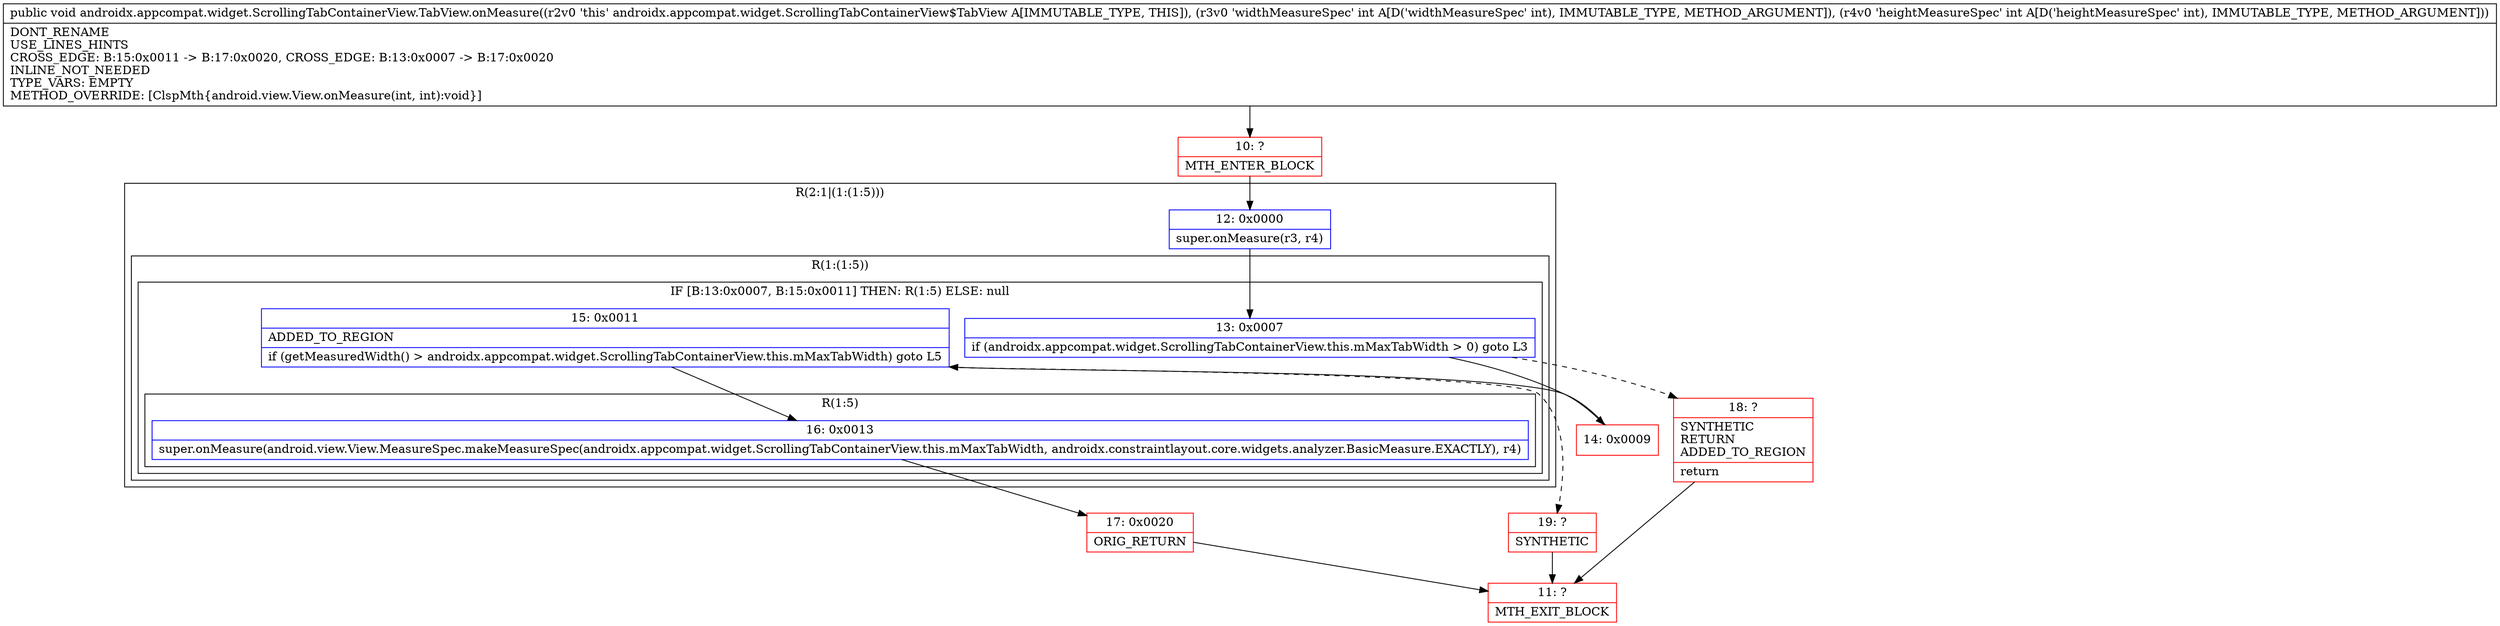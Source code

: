 digraph "CFG forandroidx.appcompat.widget.ScrollingTabContainerView.TabView.onMeasure(II)V" {
subgraph cluster_Region_2003593194 {
label = "R(2:1|(1:(1:5)))";
node [shape=record,color=blue];
Node_12 [shape=record,label="{12\:\ 0x0000|super.onMeasure(r3, r4)\l}"];
subgraph cluster_Region_903167085 {
label = "R(1:(1:5))";
node [shape=record,color=blue];
subgraph cluster_IfRegion_989760963 {
label = "IF [B:13:0x0007, B:15:0x0011] THEN: R(1:5) ELSE: null";
node [shape=record,color=blue];
Node_13 [shape=record,label="{13\:\ 0x0007|if (androidx.appcompat.widget.ScrollingTabContainerView.this.mMaxTabWidth \> 0) goto L3\l}"];
Node_15 [shape=record,label="{15\:\ 0x0011|ADDED_TO_REGION\l|if (getMeasuredWidth() \> androidx.appcompat.widget.ScrollingTabContainerView.this.mMaxTabWidth) goto L5\l}"];
subgraph cluster_Region_1880849084 {
label = "R(1:5)";
node [shape=record,color=blue];
Node_16 [shape=record,label="{16\:\ 0x0013|super.onMeasure(android.view.View.MeasureSpec.makeMeasureSpec(androidx.appcompat.widget.ScrollingTabContainerView.this.mMaxTabWidth, androidx.constraintlayout.core.widgets.analyzer.BasicMeasure.EXACTLY), r4)\l}"];
}
}
}
}
Node_10 [shape=record,color=red,label="{10\:\ ?|MTH_ENTER_BLOCK\l}"];
Node_14 [shape=record,color=red,label="{14\:\ 0x0009}"];
Node_17 [shape=record,color=red,label="{17\:\ 0x0020|ORIG_RETURN\l}"];
Node_11 [shape=record,color=red,label="{11\:\ ?|MTH_EXIT_BLOCK\l}"];
Node_19 [shape=record,color=red,label="{19\:\ ?|SYNTHETIC\l}"];
Node_18 [shape=record,color=red,label="{18\:\ ?|SYNTHETIC\lRETURN\lADDED_TO_REGION\l|return\l}"];
MethodNode[shape=record,label="{public void androidx.appcompat.widget.ScrollingTabContainerView.TabView.onMeasure((r2v0 'this' androidx.appcompat.widget.ScrollingTabContainerView$TabView A[IMMUTABLE_TYPE, THIS]), (r3v0 'widthMeasureSpec' int A[D('widthMeasureSpec' int), IMMUTABLE_TYPE, METHOD_ARGUMENT]), (r4v0 'heightMeasureSpec' int A[D('heightMeasureSpec' int), IMMUTABLE_TYPE, METHOD_ARGUMENT]))  | DONT_RENAME\lUSE_LINES_HINTS\lCROSS_EDGE: B:15:0x0011 \-\> B:17:0x0020, CROSS_EDGE: B:13:0x0007 \-\> B:17:0x0020\lINLINE_NOT_NEEDED\lTYPE_VARS: EMPTY\lMETHOD_OVERRIDE: [ClspMth\{android.view.View.onMeasure(int, int):void\}]\l}"];
MethodNode -> Node_10;Node_12 -> Node_13;
Node_13 -> Node_14;
Node_13 -> Node_18[style=dashed];
Node_15 -> Node_16;
Node_15 -> Node_19[style=dashed];
Node_16 -> Node_17;
Node_10 -> Node_12;
Node_14 -> Node_15;
Node_17 -> Node_11;
Node_19 -> Node_11;
Node_18 -> Node_11;
}


